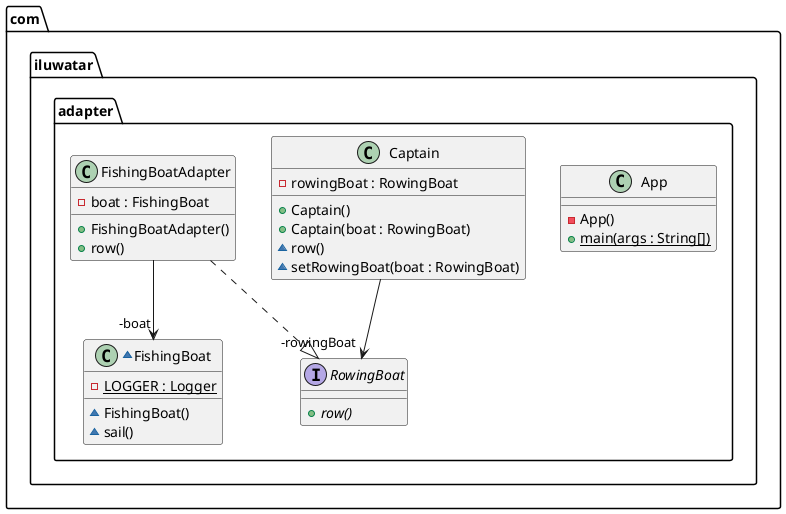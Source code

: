 @startuml
package com.iluwatar.adapter {
  class App {
    - App()
    + main(args : String[]) {static}
  }
  class Captain {
    - rowingBoat : RowingBoat
    + Captain()
    + Captain(boat : RowingBoat)
    ~ row()
    ~ setRowingBoat(boat : RowingBoat)
  }
  ~class FishingBoat {
    - LOGGER : Logger {static}
    ~ FishingBoat()
    ~ sail()
  }
  class FishingBoatAdapter {
    - boat : FishingBoat
    + FishingBoatAdapter()
    + row()
  }
  interface RowingBoat {
    + row() {abstract}
  }
}
FishingBoatAdapter -->  "-boat" FishingBoat
Captain -->  "-rowingBoat" RowingBoat
FishingBoatAdapter ..|> RowingBoat 
@enduml